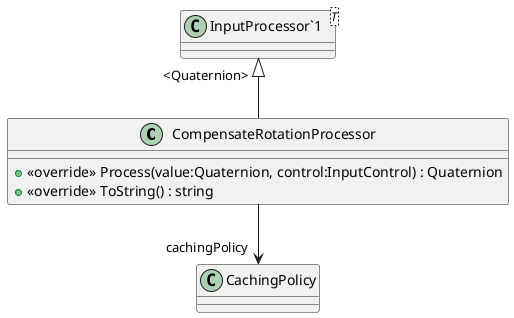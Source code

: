 @startuml
class CompensateRotationProcessor {
    + <<override>> Process(value:Quaternion, control:InputControl) : Quaternion
    + <<override>> ToString() : string
}
class "InputProcessor`1"<T> {
}
"InputProcessor`1" "<Quaternion>" <|-- CompensateRotationProcessor
CompensateRotationProcessor --> "cachingPolicy" CachingPolicy
@enduml

